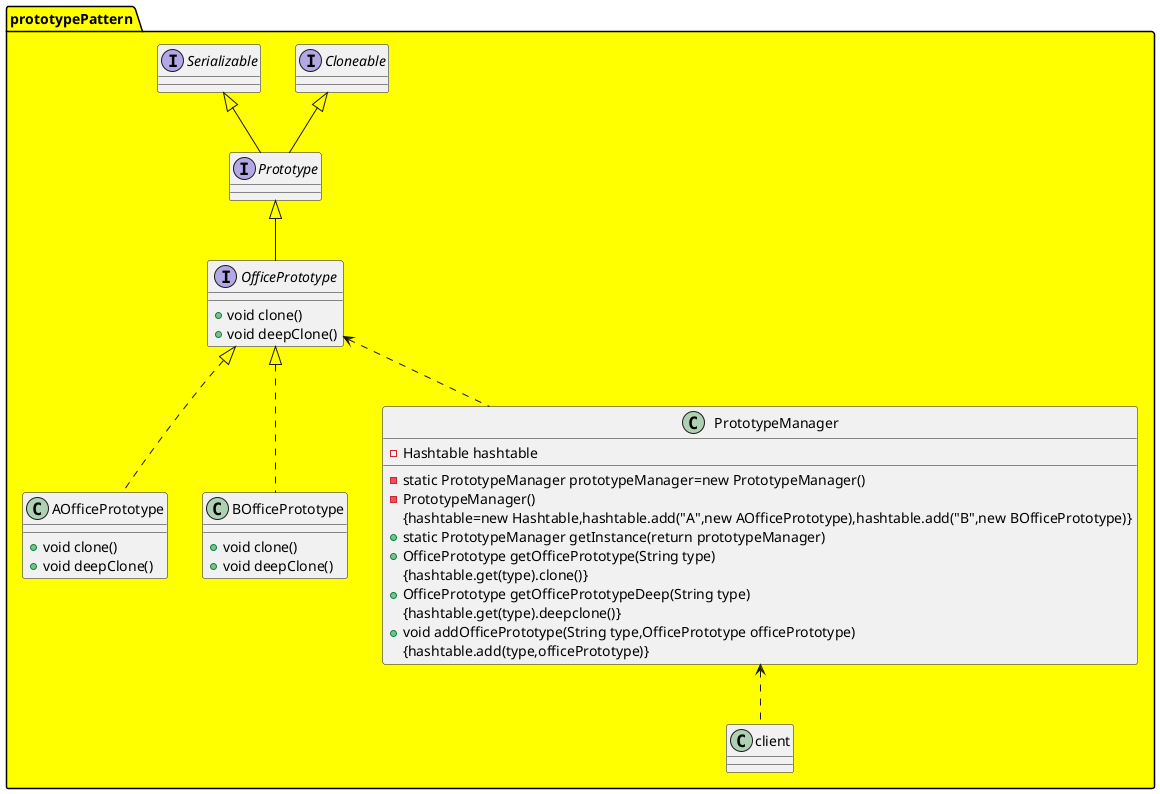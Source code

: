 @startuml

package prototypePattern #yellow {
 interface Cloneable
 interface Serializable
 interface Prototype
 Cloneable<|--Prototype
 Serializable<|--Prototype
 interface OfficePrototype{
    +void clone()
    +void deepClone()
 }
 Prototype<|--OfficePrototype

 class AOfficePrototype{
       +void clone()
       +void deepClone()
   }
 class BOfficePrototype{
        +void clone()
        +void deepClone()
   }
 OfficePrototype<|..AOfficePrototype
 OfficePrototype<|..BOfficePrototype

 class PrototypeManager{
   - static PrototypeManager prototypeManager=new PrototypeManager()
   - Hashtable hashtable
   - PrototypeManager()
   {hashtable=new Hashtable,hashtable.add("A",new AOfficePrototype),hashtable.add("B",new BOfficePrototype)}
   + static PrototypeManager getInstance(return prototypeManager)
   + OfficePrototype getOfficePrototype(String type)
    {hashtable.get(type).clone()}
   + OfficePrototype getOfficePrototypeDeep(String type)
    {hashtable.get(type).deepclone()}
   + void addOfficePrototype(String type,OfficePrototype officePrototype)
   {hashtable.add(type,officePrototype)}
 }

  OfficePrototype<..PrototypeManager

  PrototypeManager<..client










}

@enduml